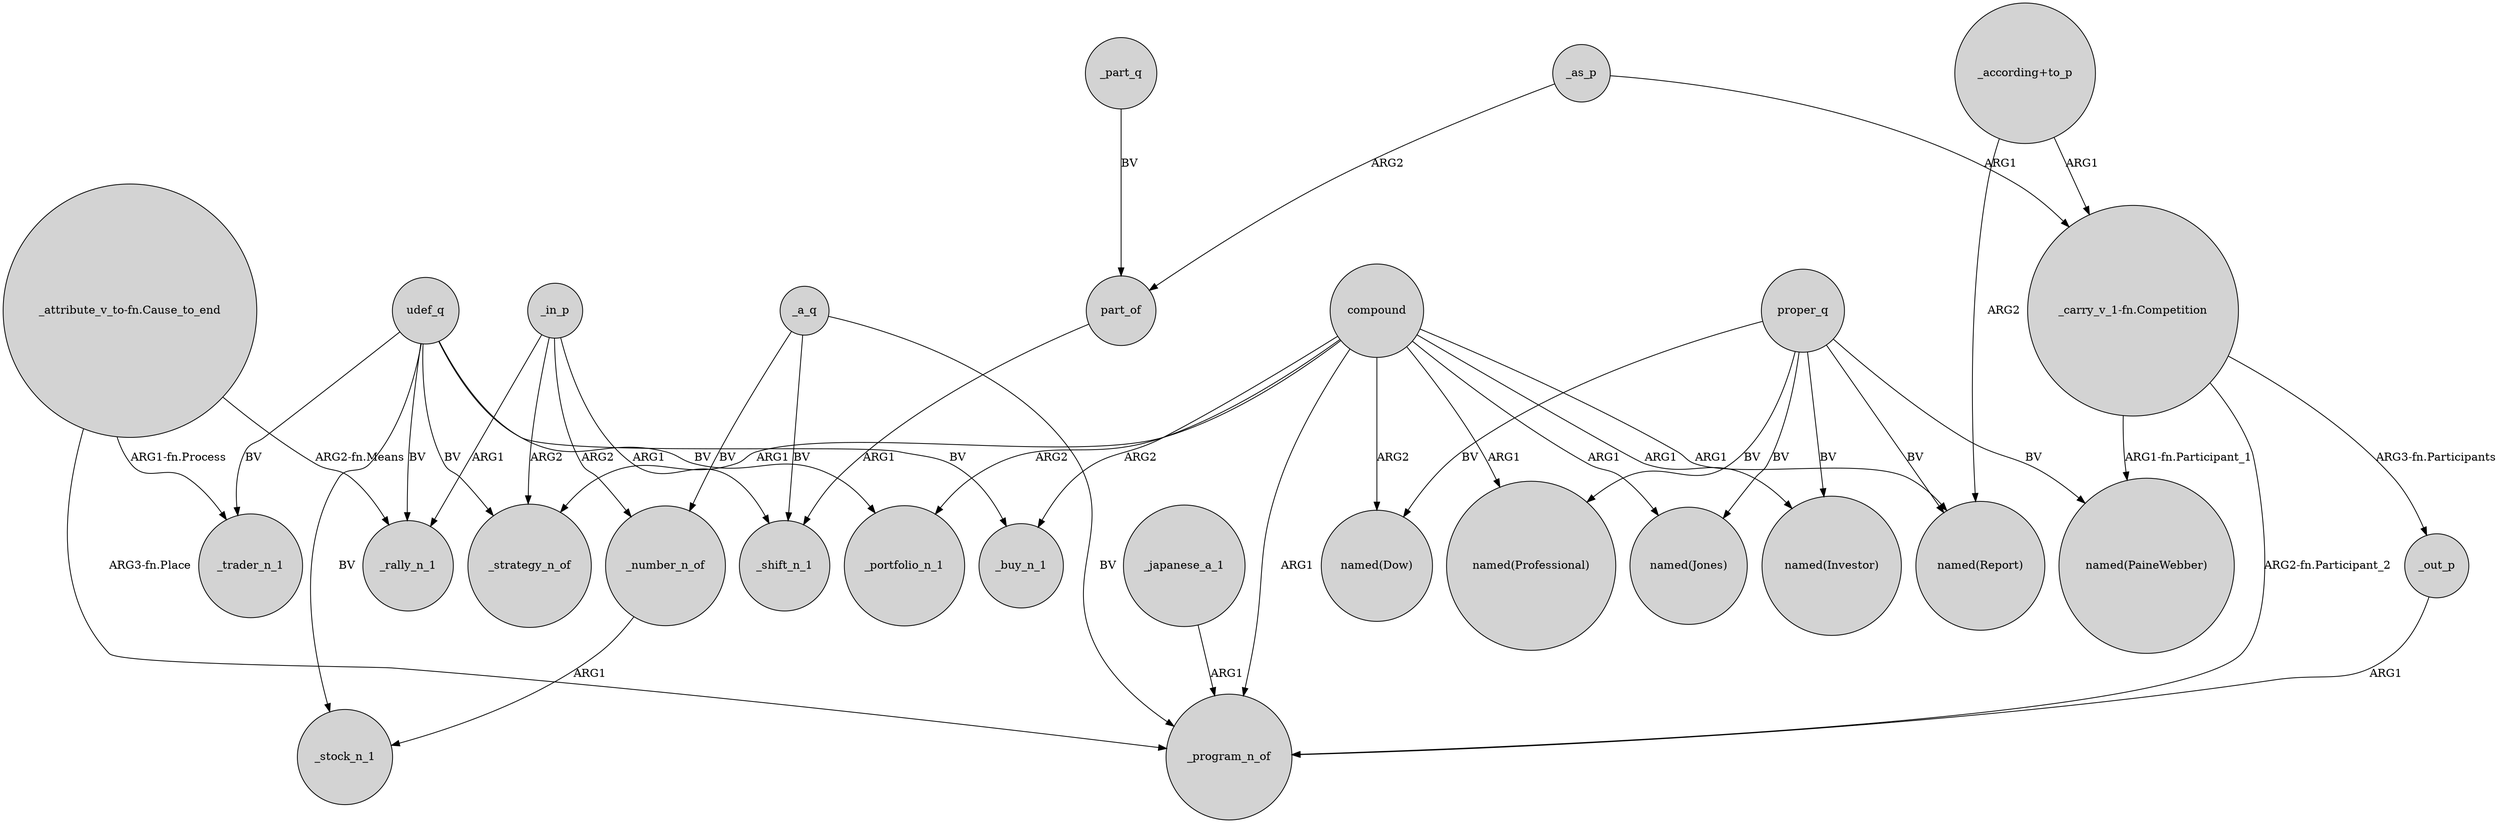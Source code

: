 digraph {
	node [shape=circle style=filled]
	"_attribute_v_to-fn.Cause_to_end" -> _rally_n_1 [label="ARG2-fn.Means"]
	compound -> _portfolio_n_1 [label=ARG2]
	"_carry_v_1-fn.Competition" -> "named(PaineWebber)" [label="ARG1-fn.Participant_1"]
	compound -> "named(Jones)" [label=ARG1]
	_as_p -> part_of [label=ARG2]
	"_carry_v_1-fn.Competition" -> _out_p [label="ARG3-fn.Participants"]
	proper_q -> "named(Investor)" [label=BV]
	_in_p -> _number_n_of [label=ARG2]
	_a_q -> _shift_n_1 [label=BV]
	_number_n_of -> _stock_n_1 [label=ARG1]
	compound -> _buy_n_1 [label=ARG2]
	_in_p -> _strategy_n_of [label=ARG2]
	compound -> "named(Report)" [label=ARG1]
	udef_q -> _buy_n_1 [label=BV]
	_in_p -> _rally_n_1 [label=ARG1]
	"_carry_v_1-fn.Competition" -> _program_n_of [label="ARG2-fn.Participant_2"]
	proper_q -> "named(PaineWebber)" [label=BV]
	udef_q -> _rally_n_1 [label=BV]
	_japanese_a_1 -> _program_n_of [label=ARG1]
	compound -> _strategy_n_of [label=ARG1]
	"_attribute_v_to-fn.Cause_to_end" -> _trader_n_1 [label="ARG1-fn.Process"]
	udef_q -> _trader_n_1 [label=BV]
	udef_q -> _stock_n_1 [label=BV]
	compound -> _program_n_of [label=ARG1]
	_part_q -> part_of [label=BV]
	_out_p -> _program_n_of [label=ARG1]
	udef_q -> _strategy_n_of [label=BV]
	_in_p -> _shift_n_1 [label=ARG1]
	compound -> "named(Investor)" [label=ARG1]
	"_according+to_p" -> "named(Report)" [label=ARG2]
	"_attribute_v_to-fn.Cause_to_end" -> _program_n_of [label="ARG3-fn.Place"]
	proper_q -> "named(Jones)" [label=BV]
	proper_q -> "named(Dow)" [label=BV]
	"_according+to_p" -> "_carry_v_1-fn.Competition" [label=ARG1]
	udef_q -> _portfolio_n_1 [label=BV]
	proper_q -> "named(Report)" [label=BV]
	part_of -> _shift_n_1 [label=ARG1]
	compound -> "named(Dow)" [label=ARG2]
	_a_q -> _number_n_of [label=BV]
	_a_q -> _program_n_of [label=BV]
	compound -> "named(Professional)" [label=ARG1]
	_as_p -> "_carry_v_1-fn.Competition" [label=ARG1]
	proper_q -> "named(Professional)" [label=BV]
}
